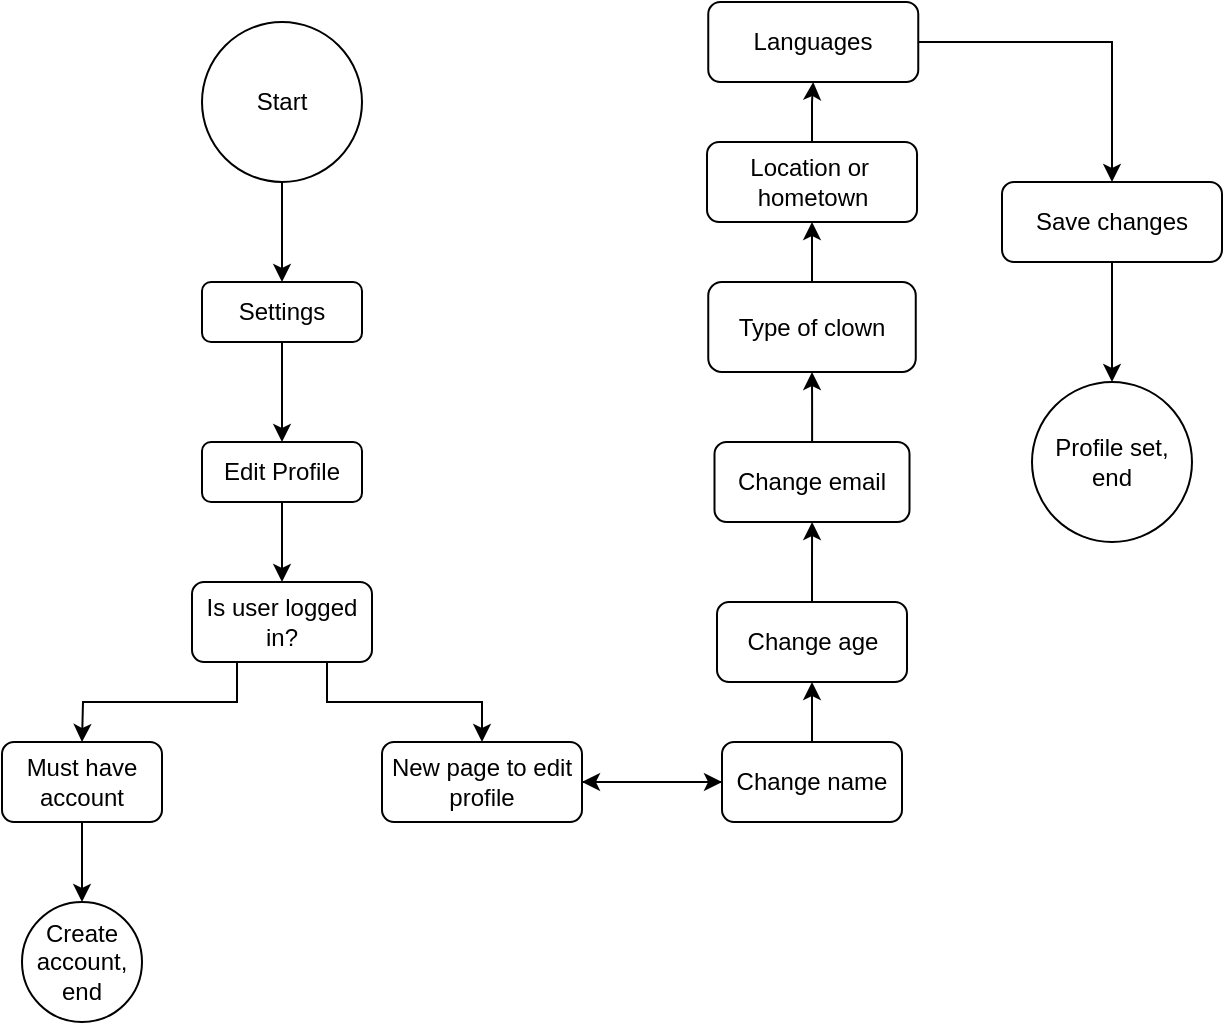 <mxfile version="28.2.3">
  <diagram name="Page-1" id="cURnfNZZvASoqaJvJdXm">
    <mxGraphModel dx="559" dy="308" grid="1" gridSize="10" guides="1" tooltips="1" connect="1" arrows="1" fold="1" page="1" pageScale="1" pageWidth="850" pageHeight="1100" math="0" shadow="0">
      <root>
        <mxCell id="0" />
        <mxCell id="1" parent="0" />
        <mxCell id="c_RklMGF2fpBpNRFS4wp-2" style="edgeStyle=orthogonalEdgeStyle;rounded=0;orthogonalLoop=1;jettySize=auto;html=1;" edge="1" parent="1" source="c_RklMGF2fpBpNRFS4wp-1" target="c_RklMGF2fpBpNRFS4wp-3">
          <mxGeometry relative="1" as="geometry">
            <mxPoint x="150" y="170" as="targetPoint" />
          </mxGeometry>
        </mxCell>
        <mxCell id="c_RklMGF2fpBpNRFS4wp-1" value="Start" style="ellipse;whiteSpace=wrap;html=1;aspect=fixed;" vertex="1" parent="1">
          <mxGeometry x="110" y="30" width="80" height="80" as="geometry" />
        </mxCell>
        <mxCell id="c_RklMGF2fpBpNRFS4wp-4" style="edgeStyle=orthogonalEdgeStyle;rounded=0;orthogonalLoop=1;jettySize=auto;html=1;" edge="1" parent="1" source="c_RklMGF2fpBpNRFS4wp-3" target="c_RklMGF2fpBpNRFS4wp-5">
          <mxGeometry relative="1" as="geometry">
            <mxPoint x="150" y="240" as="targetPoint" />
          </mxGeometry>
        </mxCell>
        <mxCell id="c_RklMGF2fpBpNRFS4wp-3" value="Settings" style="rounded=1;whiteSpace=wrap;html=1;" vertex="1" parent="1">
          <mxGeometry x="110" y="160" width="80" height="30" as="geometry" />
        </mxCell>
        <mxCell id="c_RklMGF2fpBpNRFS4wp-6" style="edgeStyle=orthogonalEdgeStyle;rounded=0;orthogonalLoop=1;jettySize=auto;html=1;" edge="1" parent="1" source="c_RklMGF2fpBpNRFS4wp-5" target="c_RklMGF2fpBpNRFS4wp-7">
          <mxGeometry relative="1" as="geometry">
            <mxPoint x="150" y="310" as="targetPoint" />
          </mxGeometry>
        </mxCell>
        <mxCell id="c_RklMGF2fpBpNRFS4wp-5" value="Edit Profile" style="rounded=1;whiteSpace=wrap;html=1;" vertex="1" parent="1">
          <mxGeometry x="110" y="240" width="80" height="30" as="geometry" />
        </mxCell>
        <mxCell id="c_RklMGF2fpBpNRFS4wp-9" style="edgeStyle=orthogonalEdgeStyle;rounded=0;orthogonalLoop=1;jettySize=auto;html=1;exitX=0.25;exitY=1;exitDx=0;exitDy=0;" edge="1" parent="1" source="c_RklMGF2fpBpNRFS4wp-7">
          <mxGeometry relative="1" as="geometry">
            <mxPoint x="50" y="390.0" as="targetPoint" />
          </mxGeometry>
        </mxCell>
        <mxCell id="c_RklMGF2fpBpNRFS4wp-13" style="edgeStyle=orthogonalEdgeStyle;rounded=0;orthogonalLoop=1;jettySize=auto;html=1;exitX=0.75;exitY=1;exitDx=0;exitDy=0;" edge="1" parent="1" source="c_RklMGF2fpBpNRFS4wp-7" target="c_RklMGF2fpBpNRFS4wp-14">
          <mxGeometry relative="1" as="geometry">
            <mxPoint x="250" y="390.0" as="targetPoint" />
          </mxGeometry>
        </mxCell>
        <mxCell id="c_RklMGF2fpBpNRFS4wp-7" value="Is user logged in?" style="rounded=1;whiteSpace=wrap;html=1;" vertex="1" parent="1">
          <mxGeometry x="105" y="310" width="90" height="40" as="geometry" />
        </mxCell>
        <mxCell id="c_RklMGF2fpBpNRFS4wp-11" style="edgeStyle=orthogonalEdgeStyle;rounded=0;orthogonalLoop=1;jettySize=auto;html=1;" edge="1" parent="1" source="c_RklMGF2fpBpNRFS4wp-10" target="c_RklMGF2fpBpNRFS4wp-12">
          <mxGeometry relative="1" as="geometry">
            <mxPoint x="50" y="460.0" as="targetPoint" />
          </mxGeometry>
        </mxCell>
        <mxCell id="c_RklMGF2fpBpNRFS4wp-10" value="Must have account" style="rounded=1;whiteSpace=wrap;html=1;" vertex="1" parent="1">
          <mxGeometry x="10" y="390" width="80" height="40" as="geometry" />
        </mxCell>
        <mxCell id="c_RklMGF2fpBpNRFS4wp-12" value="Create account, end" style="ellipse;whiteSpace=wrap;html=1;aspect=fixed;" vertex="1" parent="1">
          <mxGeometry x="20" y="470" width="60" height="60" as="geometry" />
        </mxCell>
        <mxCell id="c_RklMGF2fpBpNRFS4wp-15" style="edgeStyle=orthogonalEdgeStyle;rounded=0;orthogonalLoop=1;jettySize=auto;html=1;" edge="1" parent="1" source="c_RklMGF2fpBpNRFS4wp-14" target="c_RklMGF2fpBpNRFS4wp-16">
          <mxGeometry relative="1" as="geometry">
            <mxPoint x="370" y="410.0" as="targetPoint" />
          </mxGeometry>
        </mxCell>
        <mxCell id="c_RklMGF2fpBpNRFS4wp-14" value="New page to edit profile" style="rounded=1;whiteSpace=wrap;html=1;" vertex="1" parent="1">
          <mxGeometry x="200" y="390" width="100" height="40" as="geometry" />
        </mxCell>
        <mxCell id="c_RklMGF2fpBpNRFS4wp-17" value="" style="edgeStyle=orthogonalEdgeStyle;rounded=0;orthogonalLoop=1;jettySize=auto;html=1;" edge="1" parent="1" source="c_RklMGF2fpBpNRFS4wp-16" target="c_RklMGF2fpBpNRFS4wp-14">
          <mxGeometry relative="1" as="geometry">
            <Array as="points">
              <mxPoint x="340" y="410" />
              <mxPoint x="340" y="410" />
            </Array>
          </mxGeometry>
        </mxCell>
        <mxCell id="c_RklMGF2fpBpNRFS4wp-20" value="" style="edgeStyle=orthogonalEdgeStyle;rounded=0;orthogonalLoop=1;jettySize=auto;html=1;" edge="1" parent="1" source="c_RklMGF2fpBpNRFS4wp-16" target="c_RklMGF2fpBpNRFS4wp-19">
          <mxGeometry relative="1" as="geometry" />
        </mxCell>
        <mxCell id="c_RklMGF2fpBpNRFS4wp-16" value="Change name" style="rounded=1;whiteSpace=wrap;html=1;" vertex="1" parent="1">
          <mxGeometry x="370" y="390" width="90" height="40" as="geometry" />
        </mxCell>
        <mxCell id="c_RklMGF2fpBpNRFS4wp-22" value="" style="edgeStyle=orthogonalEdgeStyle;rounded=0;orthogonalLoop=1;jettySize=auto;html=1;" edge="1" parent="1" source="c_RklMGF2fpBpNRFS4wp-19" target="c_RklMGF2fpBpNRFS4wp-21">
          <mxGeometry relative="1" as="geometry" />
        </mxCell>
        <mxCell id="c_RklMGF2fpBpNRFS4wp-19" value="Change age" style="whiteSpace=wrap;html=1;rounded=1;" vertex="1" parent="1">
          <mxGeometry x="367.5" y="320" width="95" height="40" as="geometry" />
        </mxCell>
        <mxCell id="c_RklMGF2fpBpNRFS4wp-24" value="" style="edgeStyle=orthogonalEdgeStyle;rounded=0;orthogonalLoop=1;jettySize=auto;html=1;" edge="1" parent="1" source="c_RklMGF2fpBpNRFS4wp-21" target="c_RklMGF2fpBpNRFS4wp-23">
          <mxGeometry relative="1" as="geometry" />
        </mxCell>
        <mxCell id="c_RklMGF2fpBpNRFS4wp-21" value="Change email" style="whiteSpace=wrap;html=1;rounded=1;" vertex="1" parent="1">
          <mxGeometry x="366.25" y="240" width="97.5" height="40" as="geometry" />
        </mxCell>
        <mxCell id="c_RklMGF2fpBpNRFS4wp-26" value="" style="edgeStyle=orthogonalEdgeStyle;rounded=0;orthogonalLoop=1;jettySize=auto;html=1;" edge="1" parent="1" source="c_RklMGF2fpBpNRFS4wp-23" target="c_RklMGF2fpBpNRFS4wp-25">
          <mxGeometry relative="1" as="geometry" />
        </mxCell>
        <mxCell id="c_RklMGF2fpBpNRFS4wp-23" value="Type of clown" style="whiteSpace=wrap;html=1;rounded=1;" vertex="1" parent="1">
          <mxGeometry x="363.13" y="160" width="103.75" height="45" as="geometry" />
        </mxCell>
        <mxCell id="c_RklMGF2fpBpNRFS4wp-28" value="" style="edgeStyle=orthogonalEdgeStyle;rounded=0;orthogonalLoop=1;jettySize=auto;html=1;" edge="1" parent="1" source="c_RklMGF2fpBpNRFS4wp-25" target="c_RklMGF2fpBpNRFS4wp-27">
          <mxGeometry relative="1" as="geometry" />
        </mxCell>
        <mxCell id="c_RklMGF2fpBpNRFS4wp-25" value="Location or&amp;nbsp;&lt;div&gt;hometown&lt;/div&gt;" style="whiteSpace=wrap;html=1;rounded=1;" vertex="1" parent="1">
          <mxGeometry x="362.51" y="90" width="105" height="40" as="geometry" />
        </mxCell>
        <mxCell id="c_RklMGF2fpBpNRFS4wp-29" style="edgeStyle=orthogonalEdgeStyle;rounded=0;orthogonalLoop=1;jettySize=auto;html=1;" edge="1" parent="1" source="c_RklMGF2fpBpNRFS4wp-27" target="c_RklMGF2fpBpNRFS4wp-30">
          <mxGeometry relative="1" as="geometry">
            <mxPoint x="560" y="120" as="targetPoint" />
          </mxGeometry>
        </mxCell>
        <mxCell id="c_RklMGF2fpBpNRFS4wp-27" value="Languages" style="whiteSpace=wrap;html=1;rounded=1;" vertex="1" parent="1">
          <mxGeometry x="363.13" y="20" width="105" height="40" as="geometry" />
        </mxCell>
        <mxCell id="c_RklMGF2fpBpNRFS4wp-32" value="" style="edgeStyle=orthogonalEdgeStyle;rounded=0;orthogonalLoop=1;jettySize=auto;html=1;" edge="1" parent="1" source="c_RklMGF2fpBpNRFS4wp-30" target="c_RklMGF2fpBpNRFS4wp-31">
          <mxGeometry relative="1" as="geometry" />
        </mxCell>
        <mxCell id="c_RklMGF2fpBpNRFS4wp-30" value="Save changes" style="rounded=1;whiteSpace=wrap;html=1;" vertex="1" parent="1">
          <mxGeometry x="510" y="110" width="110" height="40" as="geometry" />
        </mxCell>
        <mxCell id="c_RklMGF2fpBpNRFS4wp-31" value="Profile set, end" style="ellipse;whiteSpace=wrap;html=1;rounded=1;" vertex="1" parent="1">
          <mxGeometry x="525" y="210" width="80" height="80" as="geometry" />
        </mxCell>
      </root>
    </mxGraphModel>
  </diagram>
</mxfile>
